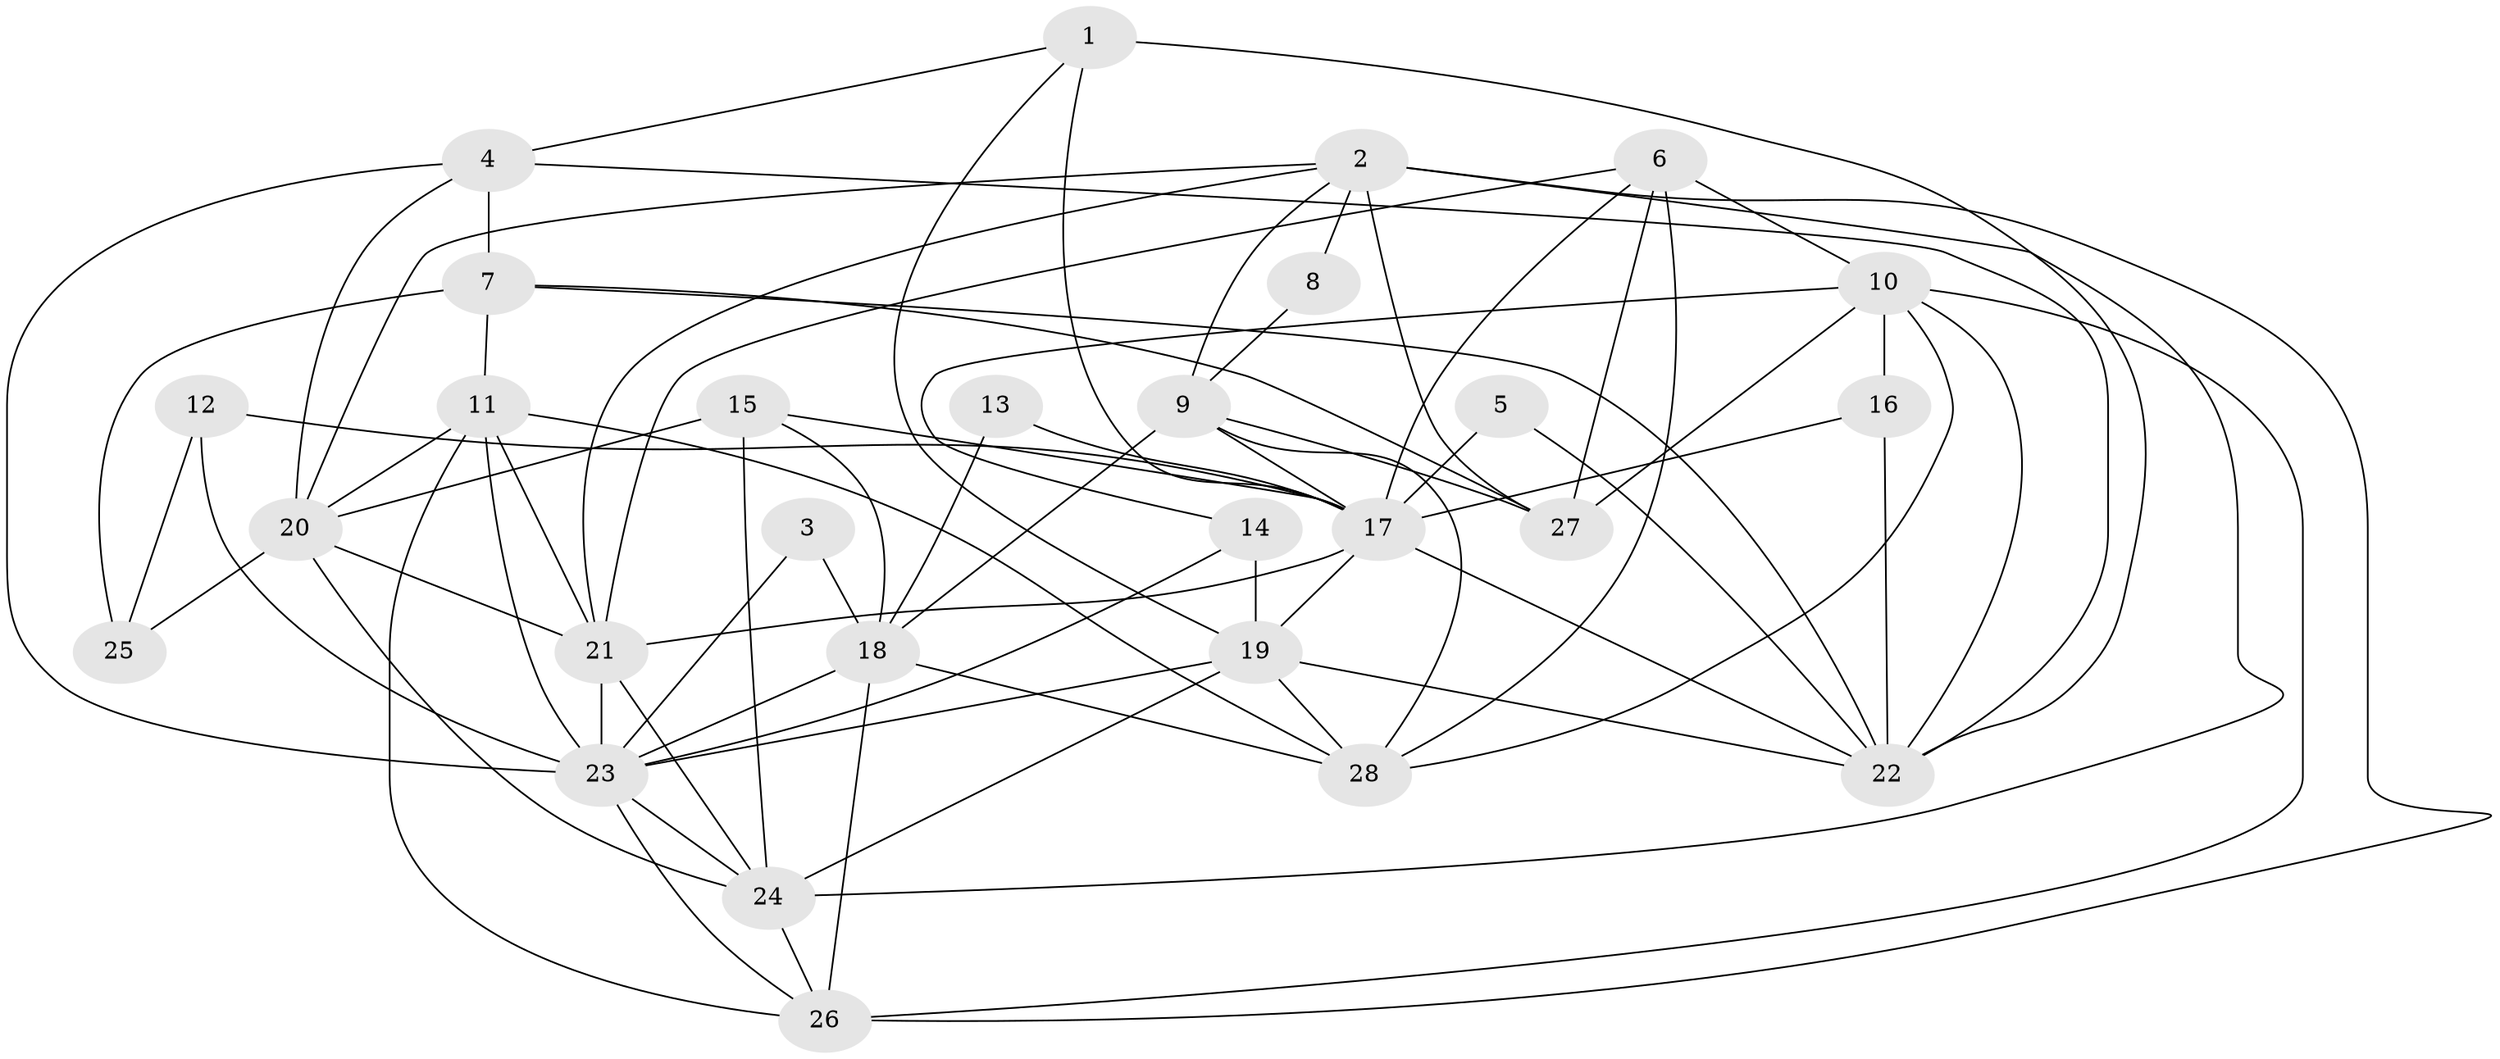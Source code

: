 // original degree distribution, {3: 0.16071428571428573, 4: 0.23214285714285715, 2: 0.23214285714285715, 5: 0.21428571428571427, 6: 0.10714285714285714, 7: 0.017857142857142856, 8: 0.03571428571428571}
// Generated by graph-tools (version 1.1) at 2025/50/03/09/25 03:50:10]
// undirected, 28 vertices, 75 edges
graph export_dot {
graph [start="1"]
  node [color=gray90,style=filled];
  1;
  2;
  3;
  4;
  5;
  6;
  7;
  8;
  9;
  10;
  11;
  12;
  13;
  14;
  15;
  16;
  17;
  18;
  19;
  20;
  21;
  22;
  23;
  24;
  25;
  26;
  27;
  28;
  1 -- 4 [weight=1.0];
  1 -- 17 [weight=1.0];
  1 -- 19 [weight=1.0];
  1 -- 22 [weight=2.0];
  2 -- 8 [weight=1.0];
  2 -- 9 [weight=1.0];
  2 -- 20 [weight=1.0];
  2 -- 21 [weight=1.0];
  2 -- 24 [weight=2.0];
  2 -- 26 [weight=1.0];
  2 -- 27 [weight=1.0];
  3 -- 18 [weight=1.0];
  3 -- 23 [weight=1.0];
  4 -- 7 [weight=1.0];
  4 -- 20 [weight=1.0];
  4 -- 22 [weight=1.0];
  4 -- 23 [weight=1.0];
  5 -- 17 [weight=1.0];
  5 -- 22 [weight=1.0];
  6 -- 10 [weight=1.0];
  6 -- 17 [weight=1.0];
  6 -- 21 [weight=1.0];
  6 -- 27 [weight=1.0];
  6 -- 28 [weight=1.0];
  7 -- 11 [weight=1.0];
  7 -- 22 [weight=1.0];
  7 -- 25 [weight=1.0];
  7 -- 27 [weight=1.0];
  8 -- 9 [weight=1.0];
  9 -- 17 [weight=1.0];
  9 -- 18 [weight=1.0];
  9 -- 27 [weight=1.0];
  9 -- 28 [weight=1.0];
  10 -- 14 [weight=1.0];
  10 -- 16 [weight=1.0];
  10 -- 22 [weight=1.0];
  10 -- 26 [weight=1.0];
  10 -- 27 [weight=1.0];
  10 -- 28 [weight=1.0];
  11 -- 20 [weight=1.0];
  11 -- 21 [weight=1.0];
  11 -- 23 [weight=1.0];
  11 -- 26 [weight=1.0];
  11 -- 28 [weight=1.0];
  12 -- 17 [weight=1.0];
  12 -- 23 [weight=1.0];
  12 -- 25 [weight=1.0];
  13 -- 17 [weight=1.0];
  13 -- 18 [weight=1.0];
  14 -- 19 [weight=1.0];
  14 -- 23 [weight=1.0];
  15 -- 17 [weight=1.0];
  15 -- 18 [weight=1.0];
  15 -- 20 [weight=1.0];
  15 -- 24 [weight=1.0];
  16 -- 17 [weight=1.0];
  16 -- 22 [weight=1.0];
  17 -- 19 [weight=1.0];
  17 -- 21 [weight=1.0];
  17 -- 22 [weight=2.0];
  18 -- 23 [weight=1.0];
  18 -- 26 [weight=1.0];
  18 -- 28 [weight=1.0];
  19 -- 22 [weight=1.0];
  19 -- 23 [weight=1.0];
  19 -- 24 [weight=1.0];
  19 -- 28 [weight=1.0];
  20 -- 21 [weight=1.0];
  20 -- 24 [weight=1.0];
  20 -- 25 [weight=1.0];
  21 -- 23 [weight=1.0];
  21 -- 24 [weight=1.0];
  23 -- 24 [weight=1.0];
  23 -- 26 [weight=1.0];
  24 -- 26 [weight=1.0];
}
